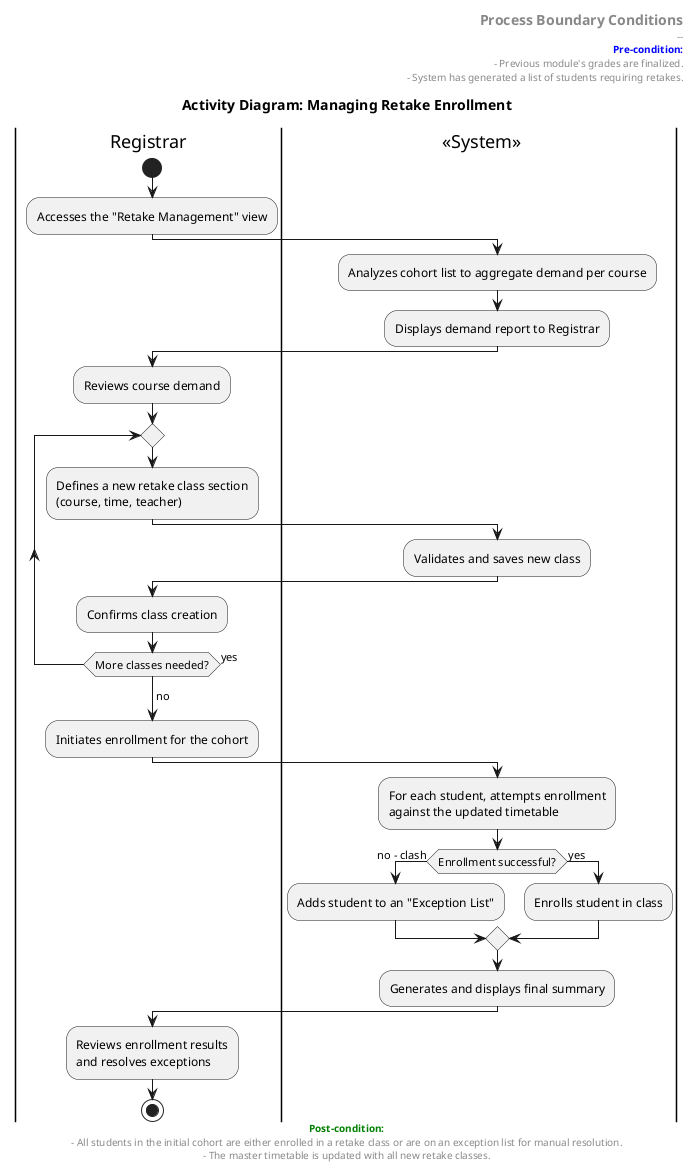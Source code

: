 @startuml
title Activity Diagram: Managing Retake Enrollment

header
  <font size=14><b>Process Boundary Conditions</b></font>
  --
  <font color=blue><b>Pre-condition:</b></font>
  - Previous module's grades are finalized.
  - System has generated a list of students requiring retakes.
endheader

footer
  <font color=green><b>Post-condition:</b></font>
  - All students in the initial cohort are either enrolled in a retake class or are on an exception list for manual resolution.
  - The master timetable is updated with all new retake classes.
endfooter

skinparam activity {
    BackgroundColor<<System>> LightBlue
    BorderColor<<System>> #0000FF
    BackgroundColor<<Registrar>> Beige
    BorderColor<<Registrar>> #8B4513
}
skinparam note {
    BackgroundColor LightYellow
    BorderColor #A0A0A0
}

|Registrar|
start
:Accesses the "Retake Management" view;

|System| <<System>>
:Analyzes cohort list to aggregate demand per course;
:Displays demand report to Registrar;

|Registrar|
:Reviews course demand;

repeat
  :Defines a new retake class section\n(course, time, teacher);
  |System| <<System>>
  :Validates and saves new class;
|Registrar|
  :Confirms class creation;
repeat while (More classes needed?) is (yes)
-> no;

:Initiates enrollment for the cohort;

|System| <<System>>
:For each student, attempts enrollment\nagainst the updated timetable;

if (Enrollment successful?) then (no - clash)
  :Adds student to an "Exception List";
else (yes)
  :Enrolls student in class;
endif

:Generates and displays final summary;

|Registrar|
:Reviews enrollment results\nand resolves exceptions;

stop
@enduml

